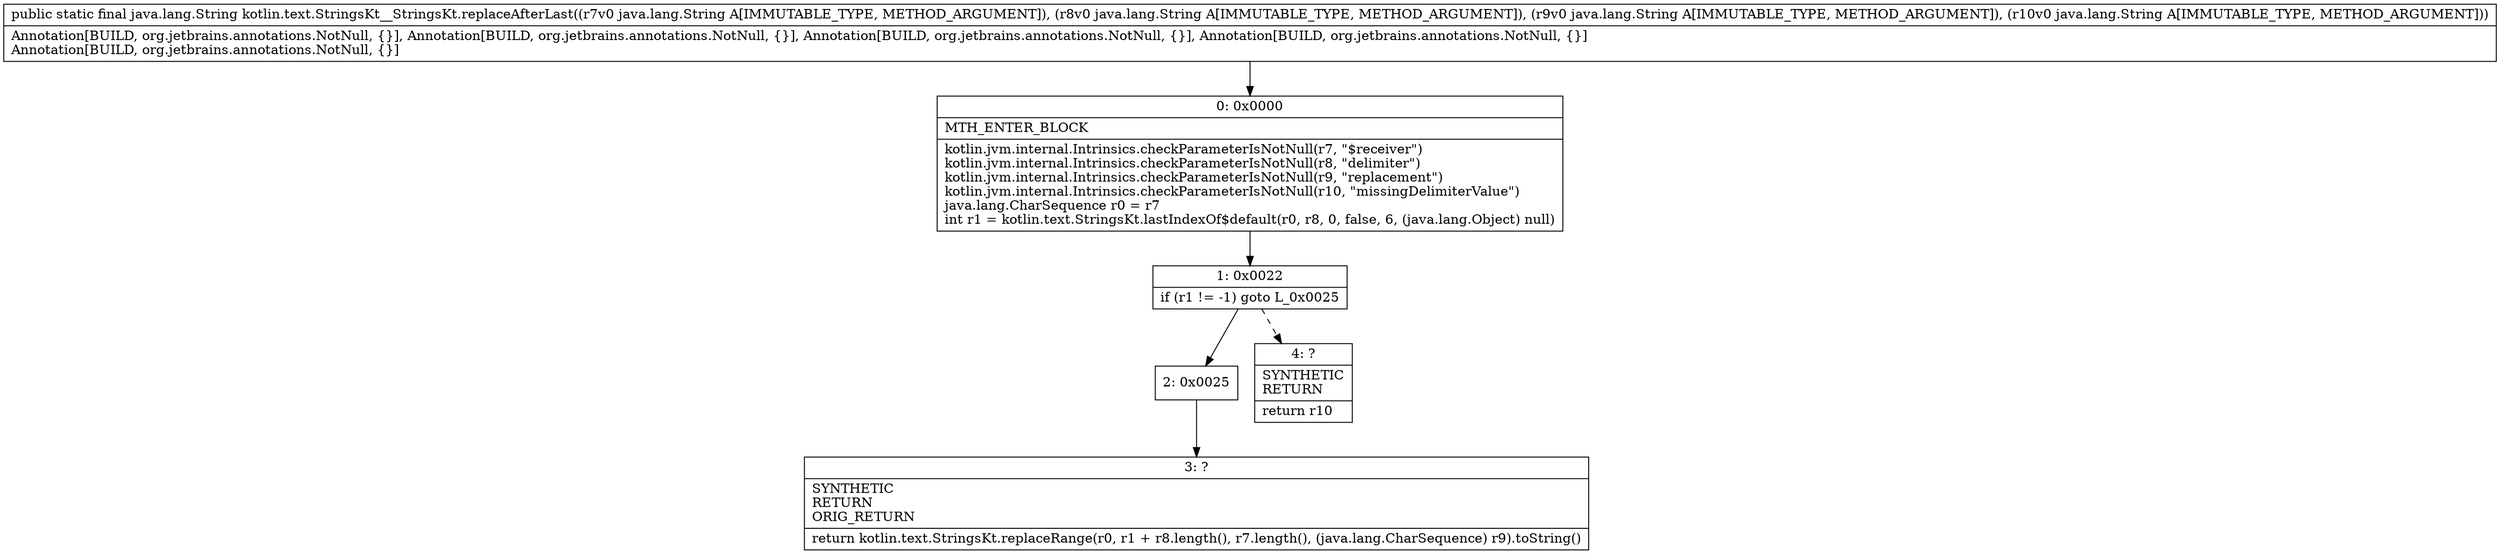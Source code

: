 digraph "CFG forkotlin.text.StringsKt__StringsKt.replaceAfterLast(Ljava\/lang\/String;Ljava\/lang\/String;Ljava\/lang\/String;Ljava\/lang\/String;)Ljava\/lang\/String;" {
Node_0 [shape=record,label="{0\:\ 0x0000|MTH_ENTER_BLOCK\l|kotlin.jvm.internal.Intrinsics.checkParameterIsNotNull(r7, \"$receiver\")\lkotlin.jvm.internal.Intrinsics.checkParameterIsNotNull(r8, \"delimiter\")\lkotlin.jvm.internal.Intrinsics.checkParameterIsNotNull(r9, \"replacement\")\lkotlin.jvm.internal.Intrinsics.checkParameterIsNotNull(r10, \"missingDelimiterValue\")\ljava.lang.CharSequence r0 = r7\lint r1 = kotlin.text.StringsKt.lastIndexOf$default(r0, r8, 0, false, 6, (java.lang.Object) null)\l}"];
Node_1 [shape=record,label="{1\:\ 0x0022|if (r1 != \-1) goto L_0x0025\l}"];
Node_2 [shape=record,label="{2\:\ 0x0025}"];
Node_3 [shape=record,label="{3\:\ ?|SYNTHETIC\lRETURN\lORIG_RETURN\l|return kotlin.text.StringsKt.replaceRange(r0, r1 + r8.length(), r7.length(), (java.lang.CharSequence) r9).toString()\l}"];
Node_4 [shape=record,label="{4\:\ ?|SYNTHETIC\lRETURN\l|return r10\l}"];
MethodNode[shape=record,label="{public static final java.lang.String kotlin.text.StringsKt__StringsKt.replaceAfterLast((r7v0 java.lang.String A[IMMUTABLE_TYPE, METHOD_ARGUMENT]), (r8v0 java.lang.String A[IMMUTABLE_TYPE, METHOD_ARGUMENT]), (r9v0 java.lang.String A[IMMUTABLE_TYPE, METHOD_ARGUMENT]), (r10v0 java.lang.String A[IMMUTABLE_TYPE, METHOD_ARGUMENT]))  | Annotation[BUILD, org.jetbrains.annotations.NotNull, \{\}], Annotation[BUILD, org.jetbrains.annotations.NotNull, \{\}], Annotation[BUILD, org.jetbrains.annotations.NotNull, \{\}], Annotation[BUILD, org.jetbrains.annotations.NotNull, \{\}]\lAnnotation[BUILD, org.jetbrains.annotations.NotNull, \{\}]\l}"];
MethodNode -> Node_0;
Node_0 -> Node_1;
Node_1 -> Node_2;
Node_1 -> Node_4[style=dashed];
Node_2 -> Node_3;
}

